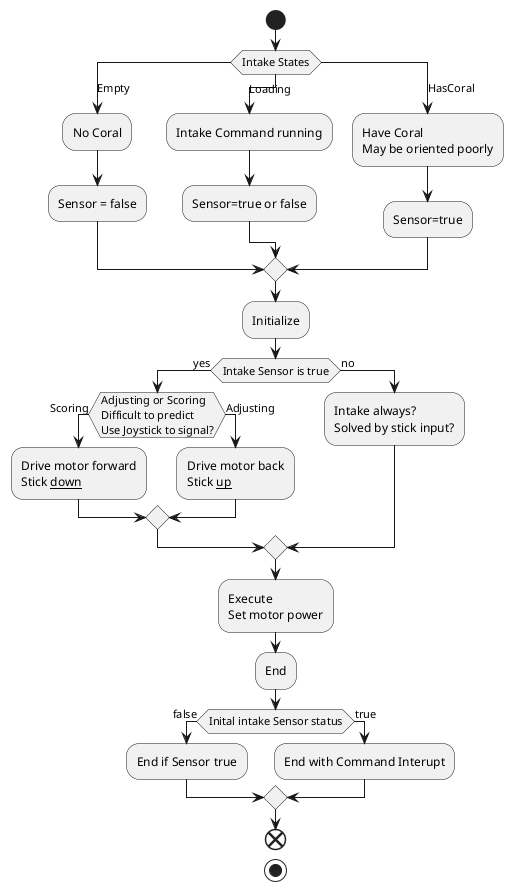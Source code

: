 @startuml Intake Command Logic

start
switch (Intake States)
case (Empty)
    :No Coral;
    :Sensor = false;
case (Loading)
    :Intake Command running;
    :Sensor=true or false;
case (HasCoral)
    :Have Coral\nMay be oriented poorly;
    :Sensor=true;
endswitch
:Initialize;

if (Intake Sensor is true) then (yes)
    if (Adjusting or Scoring\nDifficult to predict\nUse Joystick to signal?) then (Scoring)
        :Drive motor forward\nStick __down__;
    else (Adjusting)
        :Drive motor back\nStick __up__;
    endif
else (no)
    :Intake always?\nSolved by stick input?;
endif

:Execute\nSet motor power;

:End;

if (Inital intake Sensor status) then (false)
    :End if Sensor true;
else (true)
    :End with Command Interupt;
endif
end


stop
@enduml